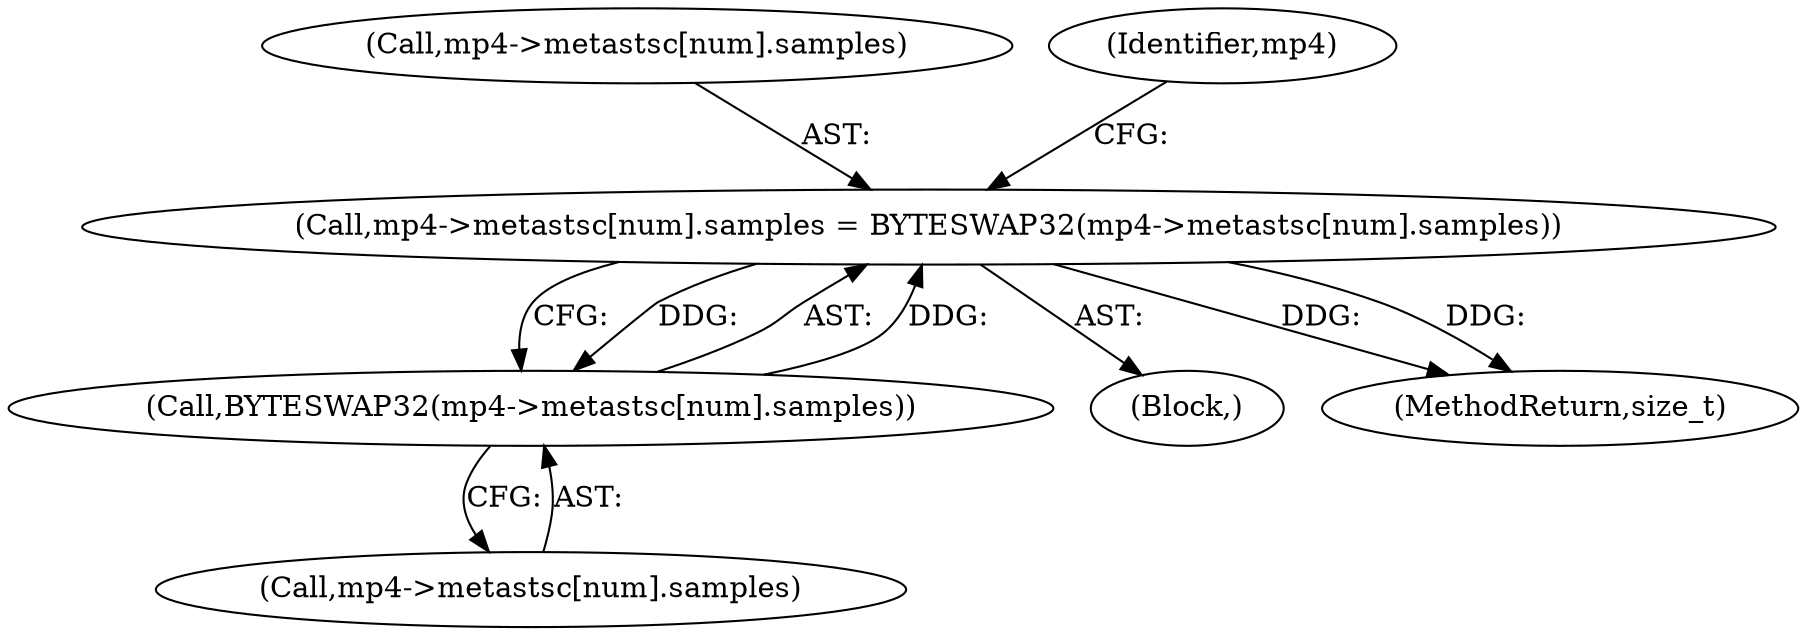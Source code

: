 digraph "0_gpmf-parser_341f12cd5b97ab419e53853ca00176457c9f1681_5@array" {
"1000890" [label="(Call,mp4->metastsc[num].samples = BYTESWAP32(mp4->metastsc[num].samples))"];
"1000898" [label="(Call,BYTESWAP32(mp4->metastsc[num].samples))"];
"1000890" [label="(Call,mp4->metastsc[num].samples = BYTESWAP32(mp4->metastsc[num].samples))"];
"1000899" [label="(Call,mp4->metastsc[num].samples)"];
"1000890" [label="(Call,mp4->metastsc[num].samples = BYTESWAP32(mp4->metastsc[num].samples))"];
"1000871" [label="(Block,)"];
"1000891" [label="(Call,mp4->metastsc[num].samples)"];
"1000910" [label="(Identifier,mp4)"];
"1000898" [label="(Call,BYTESWAP32(mp4->metastsc[num].samples))"];
"1002145" [label="(MethodReturn,size_t)"];
"1000890" -> "1000871"  [label="AST: "];
"1000890" -> "1000898"  [label="CFG: "];
"1000891" -> "1000890"  [label="AST: "];
"1000898" -> "1000890"  [label="AST: "];
"1000910" -> "1000890"  [label="CFG: "];
"1000890" -> "1002145"  [label="DDG: "];
"1000890" -> "1002145"  [label="DDG: "];
"1000898" -> "1000890"  [label="DDG: "];
"1000890" -> "1000898"  [label="DDG: "];
"1000898" -> "1000899"  [label="CFG: "];
"1000899" -> "1000898"  [label="AST: "];
}
